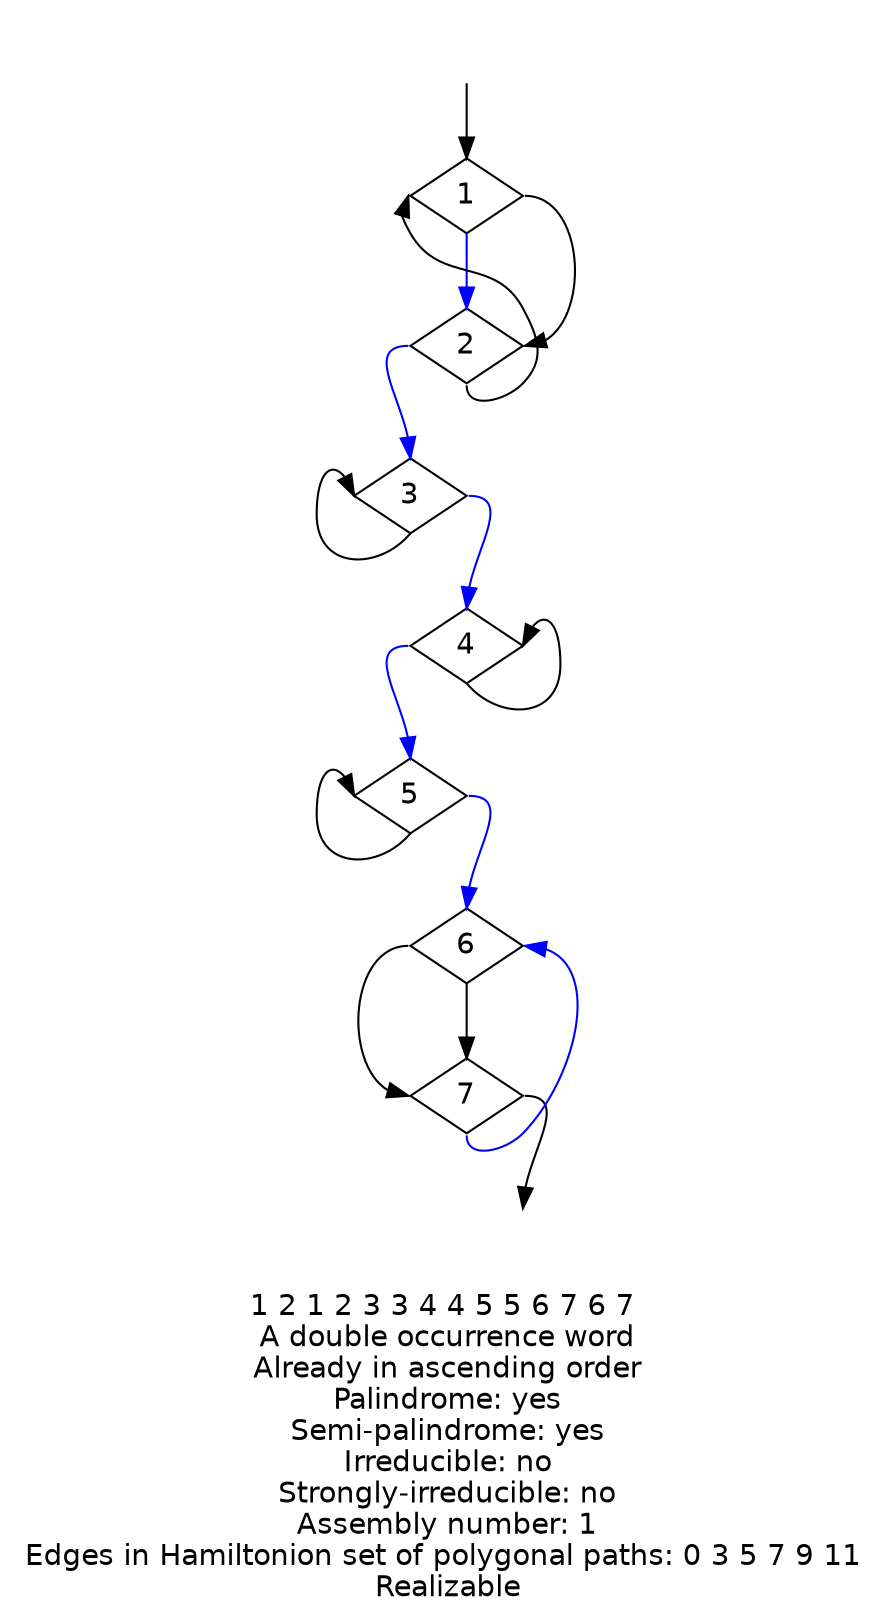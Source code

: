 digraph {
fontname="Helvetica"
node [fontname="Helvetica"]
node [shape=diamond]
label="1 2 1 2 3 3 4 4 5 5 6 7 6 7 \nA double occurrence word\nAlready in ascending order\nPalindrome: yes\nSemi-palindrome: yes\nIrreducible: no\nStrongly-irreducible: no\nAssembly number: 1\nEdges in Hamiltonion set of polygonal paths: 0 3 5 7 9 11 \nRealizable\n"
a [style="invis"]
b [style="invis"]
a:s -> 1:n
1:s -> 2:n [color="blue"]
2:s -> 1:w
1:e -> 2:e
2:w -> 3:n [color="blue"]
3:s -> 3:w
3:e -> 4:n [color="blue"]
4:s -> 4:e
4:w -> 5:n [color="blue"]
5:s -> 5:w
5:e -> 6:n [color="blue"]
6:s -> 7:n
7:s -> 6:e [color="blue"]
6:w -> 7:w
7:e -> b:n
}
